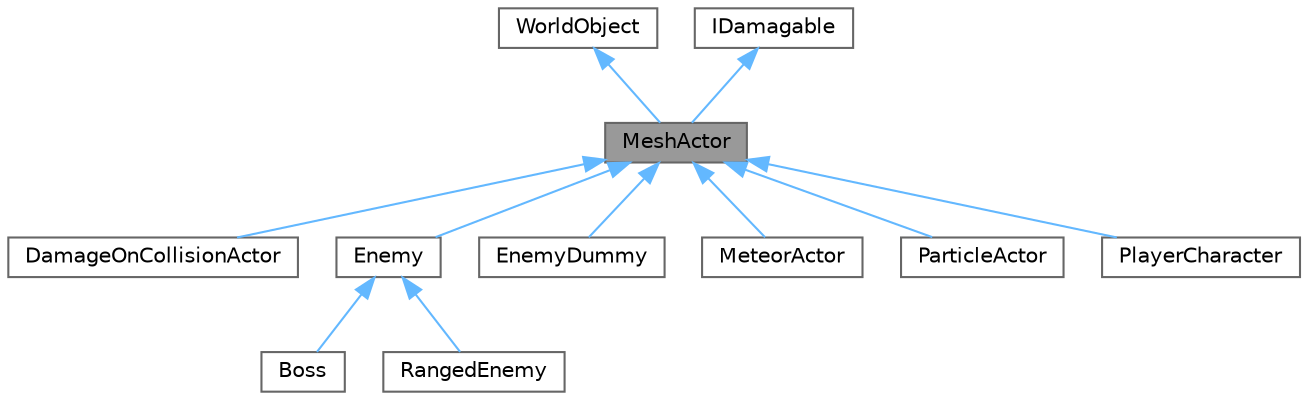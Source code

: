 digraph "MeshActor"
{
 // LATEX_PDF_SIZE
  bgcolor="transparent";
  edge [fontname=Helvetica,fontsize=10,labelfontname=Helvetica,labelfontsize=10];
  node [fontname=Helvetica,fontsize=10,shape=box,height=0.2,width=0.4];
  Node1 [label="MeshActor",height=0.2,width=0.4,color="gray40", fillcolor="grey60", style="filled", fontcolor="black",tooltip="An object that has a mesh"];
  Node2 -> Node1 [dir="back",color="steelblue1",style="solid"];
  Node2 [label="WorldObject",height=0.2,width=0.4,color="gray40", fillcolor="white", style="filled",URL="$class_world_object.html",tooltip=" "];
  Node3 -> Node1 [dir="back",color="steelblue1",style="solid"];
  Node3 [label="IDamagable",height=0.2,width=0.4,color="gray40", fillcolor="white", style="filled",URL="$class_i_damagable.html",tooltip="Interface to be added, when we want the specific class to be able to take damage"];
  Node1 -> Node4 [dir="back",color="steelblue1",style="solid"];
  Node4 [label="DamageOnCollisionActor",height=0.2,width=0.4,color="gray40", fillcolor="white", style="filled",URL="$class_damage_on_collision_actor.html",tooltip="Actor to spawn to perform damage on collision"];
  Node1 -> Node5 [dir="back",color="steelblue1",style="solid"];
  Node5 [label="Enemy",height=0.2,width=0.4,color="gray40", fillcolor="white", style="filled",URL="$class_enemy.html",tooltip="A base class for all enemies, implemented as a melee enemy"];
  Node5 -> Node6 [dir="back",color="steelblue1",style="solid"];
  Node6 [label="Boss",height=0.2,width=0.4,color="gray40", fillcolor="white", style="filled",URL="$class_boss.html",tooltip=" "];
  Node5 -> Node7 [dir="back",color="steelblue1",style="solid"];
  Node7 [label="RangedEnemy",height=0.2,width=0.4,color="gray40", fillcolor="white", style="filled",URL="$class_ranged_enemy.html",tooltip="Ranged enemy implementation, tries to keep distance and shoots from afar"];
  Node1 -> Node8 [dir="back",color="steelblue1",style="solid"];
  Node8 [label="EnemyDummy",height=0.2,width=0.4,color="gray40", fillcolor="white", style="filled",URL="$class_enemy_dummy.html",tooltip="A dummy enemy class used for testing damage"];
  Node1 -> Node9 [dir="back",color="steelblue1",style="solid"];
  Node9 [label="MeteorActor",height=0.2,width=0.4,color="gray40", fillcolor="white", style="filled",URL="$class_meteor_actor.html",tooltip=" "];
  Node1 -> Node10 [dir="back",color="steelblue1",style="solid"];
  Node10 [label="ParticleActor",height=0.2,width=0.4,color="gray40", fillcolor="white", style="filled",URL="$class_particle_actor.html",tooltip=" "];
  Node1 -> Node11 [dir="back",color="steelblue1",style="solid"];
  Node11 [label="PlayerCharacter",height=0.2,width=0.4,color="gray40", fillcolor="white", style="filled",URL="$class_player_character.html",tooltip="The class that the player uses during the GameLoop GameState"];
}
